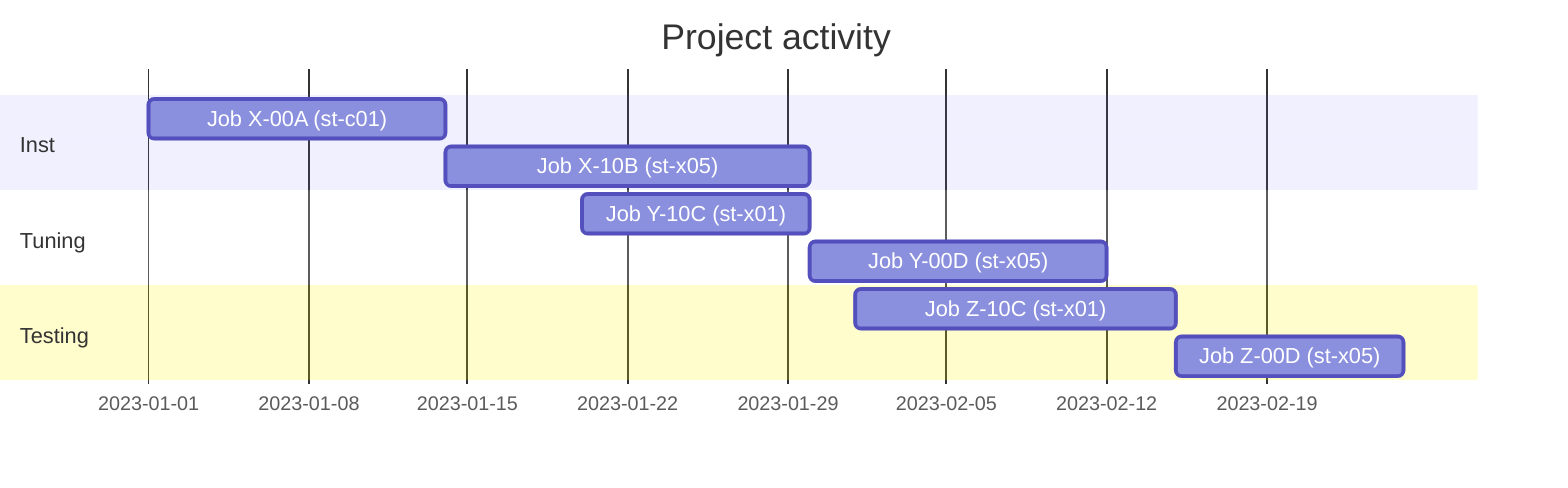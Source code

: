 gantt
  title Project activity
  dateFormat YYYY-MM-DD
  section Inst
    Job X-00A (st-c01)       :ins1, 2023-01-01, 2023-01-14
    Job X-10B (st-x05)       :after ins1, 2023-01-30
  section Tuning
    Job Y-10C (st-x01)       :tuning1, 2023-01-20, 10d
    Job Y-00D (st-x05)       :after tuning1, 2023-02-12
  section Testing
    Job Z-10C (st-x01)       :2023-02-01, 14d
    Job Z-00D (st-x05)       :10d